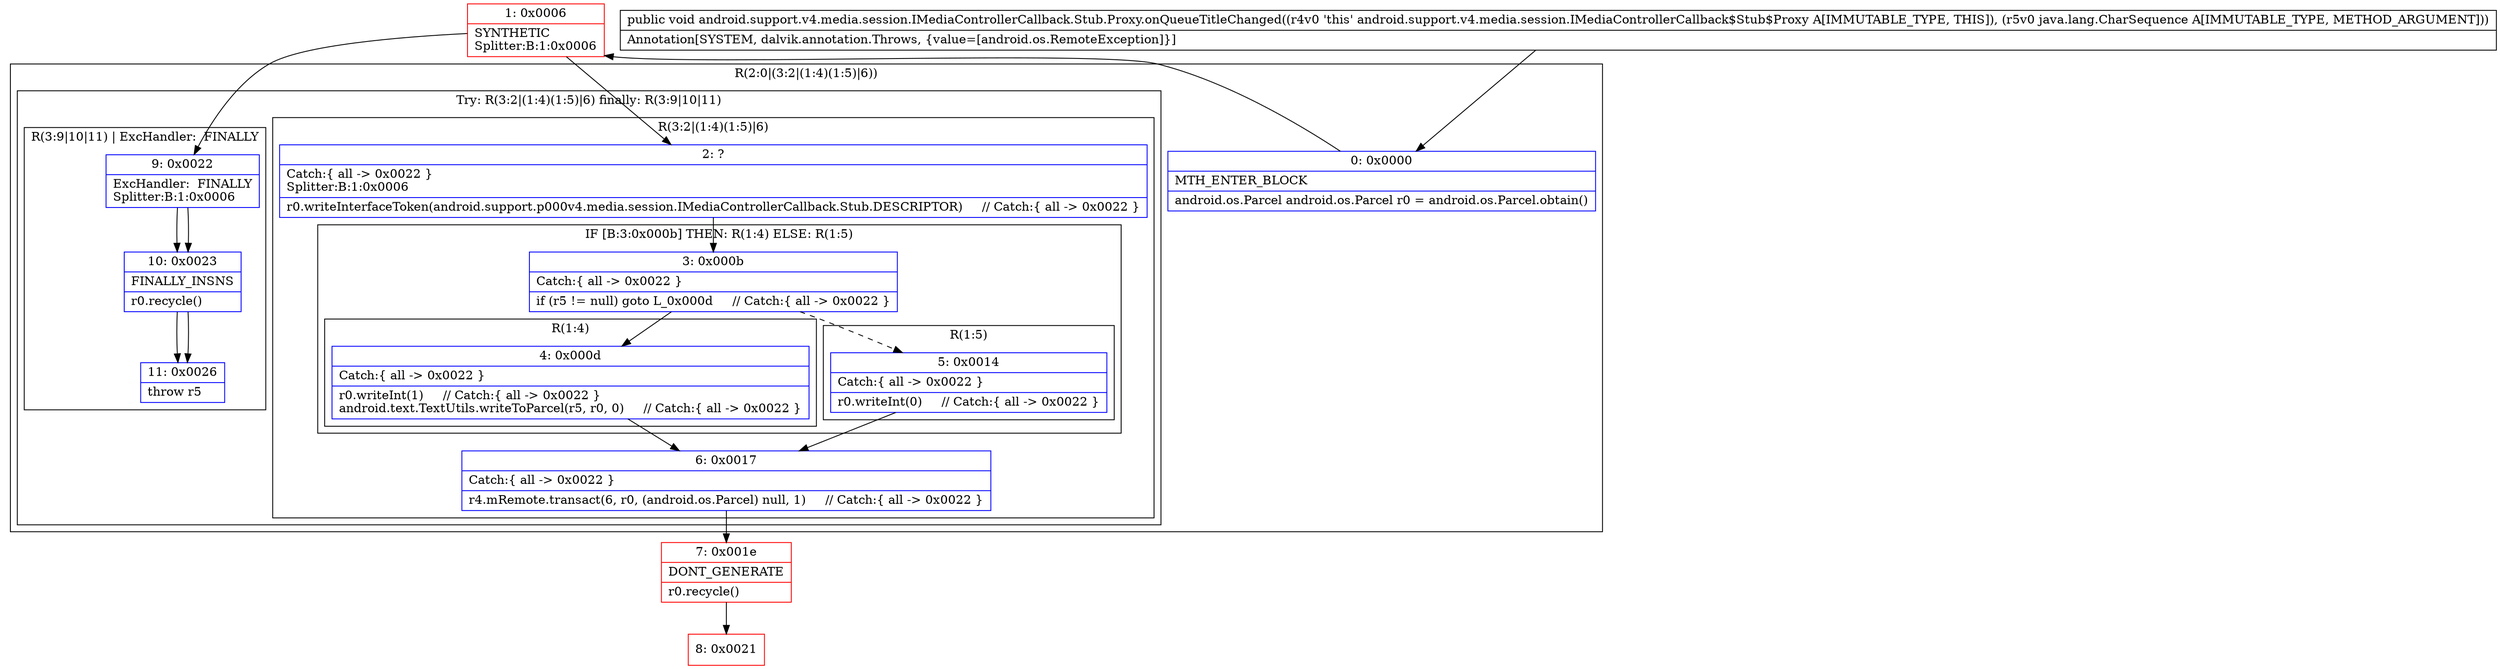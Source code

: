 digraph "CFG forandroid.support.v4.media.session.IMediaControllerCallback.Stub.Proxy.onQueueTitleChanged(Ljava\/lang\/CharSequence;)V" {
subgraph cluster_Region_1728725676 {
label = "R(2:0|(3:2|(1:4)(1:5)|6))";
node [shape=record,color=blue];
Node_0 [shape=record,label="{0\:\ 0x0000|MTH_ENTER_BLOCK\l|android.os.Parcel android.os.Parcel r0 = android.os.Parcel.obtain()\l}"];
subgraph cluster_TryCatchRegion_1987530477 {
label = "Try: R(3:2|(1:4)(1:5)|6) finally: R(3:9|10|11)";
node [shape=record,color=blue];
subgraph cluster_Region_81161717 {
label = "R(3:2|(1:4)(1:5)|6)";
node [shape=record,color=blue];
Node_2 [shape=record,label="{2\:\ ?|Catch:\{ all \-\> 0x0022 \}\lSplitter:B:1:0x0006\l|r0.writeInterfaceToken(android.support.p000v4.media.session.IMediaControllerCallback.Stub.DESCRIPTOR)     \/\/ Catch:\{ all \-\> 0x0022 \}\l}"];
subgraph cluster_IfRegion_1664067405 {
label = "IF [B:3:0x000b] THEN: R(1:4) ELSE: R(1:5)";
node [shape=record,color=blue];
Node_3 [shape=record,label="{3\:\ 0x000b|Catch:\{ all \-\> 0x0022 \}\l|if (r5 != null) goto L_0x000d     \/\/ Catch:\{ all \-\> 0x0022 \}\l}"];
subgraph cluster_Region_910666146 {
label = "R(1:4)";
node [shape=record,color=blue];
Node_4 [shape=record,label="{4\:\ 0x000d|Catch:\{ all \-\> 0x0022 \}\l|r0.writeInt(1)     \/\/ Catch:\{ all \-\> 0x0022 \}\landroid.text.TextUtils.writeToParcel(r5, r0, 0)     \/\/ Catch:\{ all \-\> 0x0022 \}\l}"];
}
subgraph cluster_Region_909423618 {
label = "R(1:5)";
node [shape=record,color=blue];
Node_5 [shape=record,label="{5\:\ 0x0014|Catch:\{ all \-\> 0x0022 \}\l|r0.writeInt(0)     \/\/ Catch:\{ all \-\> 0x0022 \}\l}"];
}
}
Node_6 [shape=record,label="{6\:\ 0x0017|Catch:\{ all \-\> 0x0022 \}\l|r4.mRemote.transact(6, r0, (android.os.Parcel) null, 1)     \/\/ Catch:\{ all \-\> 0x0022 \}\l}"];
}
subgraph cluster_Region_60727114 {
label = "R(3:9|10|11) | ExcHandler:  FINALLY\l";
node [shape=record,color=blue];
Node_9 [shape=record,label="{9\:\ 0x0022|ExcHandler:  FINALLY\lSplitter:B:1:0x0006\l}"];
Node_10 [shape=record,label="{10\:\ 0x0023|FINALLY_INSNS\l|r0.recycle()\l}"];
Node_11 [shape=record,label="{11\:\ 0x0026|throw r5\l}"];
}
}
}
subgraph cluster_Region_60727114 {
label = "R(3:9|10|11) | ExcHandler:  FINALLY\l";
node [shape=record,color=blue];
Node_9 [shape=record,label="{9\:\ 0x0022|ExcHandler:  FINALLY\lSplitter:B:1:0x0006\l}"];
Node_10 [shape=record,label="{10\:\ 0x0023|FINALLY_INSNS\l|r0.recycle()\l}"];
Node_11 [shape=record,label="{11\:\ 0x0026|throw r5\l}"];
}
Node_1 [shape=record,color=red,label="{1\:\ 0x0006|SYNTHETIC\lSplitter:B:1:0x0006\l}"];
Node_7 [shape=record,color=red,label="{7\:\ 0x001e|DONT_GENERATE\l|r0.recycle()\l}"];
Node_8 [shape=record,color=red,label="{8\:\ 0x0021}"];
MethodNode[shape=record,label="{public void android.support.v4.media.session.IMediaControllerCallback.Stub.Proxy.onQueueTitleChanged((r4v0 'this' android.support.v4.media.session.IMediaControllerCallback$Stub$Proxy A[IMMUTABLE_TYPE, THIS]), (r5v0 java.lang.CharSequence A[IMMUTABLE_TYPE, METHOD_ARGUMENT]))  | Annotation[SYSTEM, dalvik.annotation.Throws, \{value=[android.os.RemoteException]\}]\l}"];
MethodNode -> Node_0;
Node_0 -> Node_1;
Node_2 -> Node_3;
Node_3 -> Node_4;
Node_3 -> Node_5[style=dashed];
Node_4 -> Node_6;
Node_5 -> Node_6;
Node_6 -> Node_7;
Node_9 -> Node_10;
Node_10 -> Node_11;
Node_9 -> Node_10;
Node_10 -> Node_11;
Node_1 -> Node_2;
Node_1 -> Node_9;
Node_7 -> Node_8;
}

